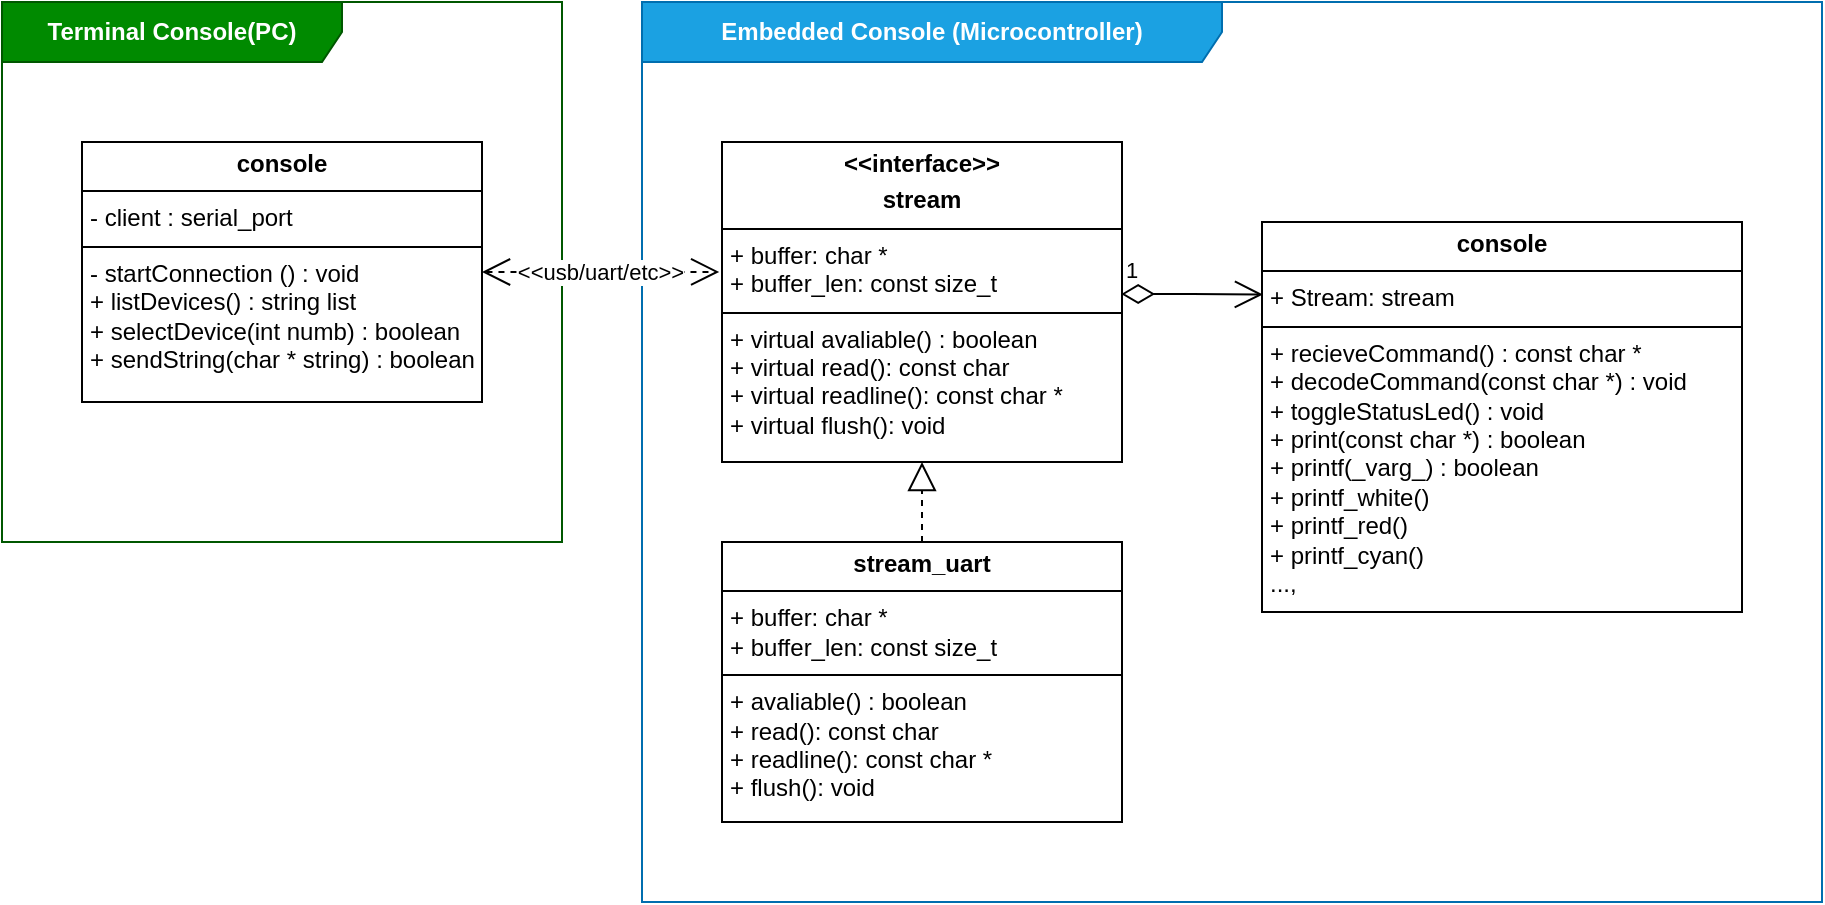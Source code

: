 <mxfile version="27.0.9">
  <diagram name="Seite-1" id="gK9CqOPmSTiKl9Cbzm_7">
    <mxGraphModel dx="1599" dy="464" grid="1" gridSize="10" guides="1" tooltips="1" connect="1" arrows="1" fold="1" page="1" pageScale="1" pageWidth="827" pageHeight="1169" math="0" shadow="0">
      <root>
        <mxCell id="0" />
        <mxCell id="1" parent="0" />
        <mxCell id="uW0vP4QsPIXNi6B0zQZ2-17" value="&lt;span style=&quot;font-weight: 700;&quot;&gt;Embedded Console (Microcontroller)&lt;/span&gt;" style="shape=umlFrame;whiteSpace=wrap;html=1;pointerEvents=0;width=290;height=30;fillColor=#1ba1e2;fontColor=#ffffff;strokeColor=#006EAF;" parent="1" vertex="1">
          <mxGeometry x="80" y="10" width="590" height="450" as="geometry" />
        </mxCell>
        <mxCell id="uW0vP4QsPIXNi6B0zQZ2-18" value="&lt;p style=&quot;margin:0px;margin-top:4px;text-align:center;&quot;&gt;&lt;b&gt;console&lt;/b&gt;&lt;/p&gt;&lt;hr size=&quot;1&quot; style=&quot;border-style:solid;&quot;&gt;&lt;p style=&quot;margin:0px;margin-left:4px;&quot;&gt;+ Stream: stream&lt;br&gt;&lt;/p&gt;&lt;hr size=&quot;1&quot; style=&quot;border-style:solid;&quot;&gt;&lt;p style=&quot;margin:0px;margin-left:4px;&quot;&gt;&lt;span style=&quot;background-color: transparent; color: light-dark(rgb(0, 0, 0), rgb(255, 255, 255));&quot;&gt;+ recieveCommand() : const char *&lt;/span&gt;&lt;/p&gt;&lt;p style=&quot;margin:0px;margin-left:4px;&quot;&gt;+ decodeCommand(const char *) : void&lt;/p&gt;&lt;p style=&quot;margin:0px;margin-left:4px;&quot;&gt;+ toggleStatusLed() : void&lt;/p&gt;&lt;p style=&quot;margin: 0px 0px 0px 4px;&quot;&gt;+ print(const char *) : boolean&lt;/p&gt;&lt;p style=&quot;margin: 0px 0px 0px 4px;&quot;&gt;+ printf(_varg_) : boolean&lt;/p&gt;&lt;p style=&quot;margin: 0px 0px 0px 4px;&quot;&gt;+ printf_white()&lt;/p&gt;&lt;p style=&quot;margin: 0px 0px 0px 4px;&quot;&gt;+ printf_red()&lt;/p&gt;&lt;p style=&quot;margin: 0px 0px 0px 4px;&quot;&gt;+ printf_cyan(&lt;span style=&quot;background-color: transparent; color: light-dark(rgb(0, 0, 0), rgb(255, 255, 255));&quot;&gt;)&lt;/span&gt;&lt;/p&gt;&lt;p style=&quot;margin: 0px 0px 0px 4px;&quot;&gt;&lt;span style=&quot;background-color: transparent; color: light-dark(rgb(0, 0, 0), rgb(255, 255, 255));&quot;&gt;...,&lt;/span&gt;&lt;/p&gt;" style="verticalAlign=top;align=left;overflow=fill;html=1;whiteSpace=wrap;" parent="1" vertex="1">
          <mxGeometry x="390" y="120" width="240" height="195" as="geometry" />
        </mxCell>
        <mxCell id="uW0vP4QsPIXNi6B0zQZ2-19" value="&lt;p style=&quot;margin:0px;margin-top:4px;text-align:center;&quot;&gt;&lt;b&gt;&amp;lt;&amp;lt;interface&amp;gt;&amp;gt;&lt;/b&gt;&lt;/p&gt;&lt;p style=&quot;margin:0px;margin-top:4px;text-align:center;&quot;&gt;&lt;b&gt;stream&lt;/b&gt;&lt;/p&gt;&lt;hr size=&quot;1&quot; style=&quot;border-style:solid;&quot;&gt;&lt;p style=&quot;margin:0px;margin-left:4px;&quot;&gt;+ buffer: char *&lt;br&gt;+ buffer_len: const size_t&lt;/p&gt;&lt;hr size=&quot;1&quot; style=&quot;border-style:solid;&quot;&gt;&lt;p style=&quot;margin:0px;margin-left:4px;&quot;&gt;+ virtual avaliable() : boolean&lt;/p&gt;&lt;p style=&quot;margin:0px;margin-left:4px;&quot;&gt;+ virtual read(): const char&lt;/p&gt;&lt;p style=&quot;margin:0px;margin-left:4px;&quot;&gt;+ virtual readline(): const char *&lt;/p&gt;&lt;p style=&quot;margin:0px;margin-left:4px;&quot;&gt;+ virtual flush(): void&lt;/p&gt;&lt;p style=&quot;margin:0px;margin-left:4px;&quot;&gt;&lt;br&gt;&lt;/p&gt;" style="verticalAlign=top;align=left;overflow=fill;html=1;whiteSpace=wrap;" parent="1" vertex="1">
          <mxGeometry x="120" y="80" width="200" height="160" as="geometry" />
        </mxCell>
        <mxCell id="uW0vP4QsPIXNi6B0zQZ2-21" value="&lt;span style=&quot;font-weight: 700;&quot;&gt;Terminal Console(PC)&lt;/span&gt;" style="shape=umlFrame;whiteSpace=wrap;html=1;pointerEvents=0;width=170;height=30;fillColor=#008a00;fontColor=#ffffff;strokeColor=#005700;" parent="1" vertex="1">
          <mxGeometry x="-240" y="10" width="280" height="270" as="geometry" />
        </mxCell>
        <mxCell id="uW0vP4QsPIXNi6B0zQZ2-23" value="&lt;p style=&quot;margin:0px;margin-top:4px;text-align:center;&quot;&gt;&lt;b&gt;console&lt;/b&gt;&lt;/p&gt;&lt;hr size=&quot;1&quot; style=&quot;border-style:solid;&quot;&gt;&lt;p style=&quot;margin:0px;margin-left:4px;&quot;&gt;- client : serial_port&lt;br&gt;&lt;/p&gt;&lt;hr size=&quot;1&quot; style=&quot;border-style:solid;&quot;&gt;&lt;p style=&quot;margin:0px;margin-left:4px;&quot;&gt;- startConnection () : void&lt;/p&gt;&lt;p style=&quot;margin:0px;margin-left:4px;&quot;&gt;&lt;span style=&quot;background-color: transparent; color: light-dark(rgb(0, 0, 0), rgb(255, 255, 255));&quot;&gt;+ listDevices() : string list&lt;/span&gt;&lt;/p&gt;&lt;p style=&quot;margin:0px;margin-left:4px;&quot;&gt;+ selectDevice(int numb) : boolean&lt;/p&gt;&lt;p style=&quot;margin:0px;margin-left:4px;&quot;&gt;+ sendString(char * string) : boolean&lt;/p&gt;&lt;p style=&quot;margin:0px;margin-left:4px;&quot;&gt;&lt;br&gt;&lt;/p&gt;" style="verticalAlign=top;align=left;overflow=fill;html=1;whiteSpace=wrap;" parent="1" vertex="1">
          <mxGeometry x="-200" y="80" width="200" height="130" as="geometry" />
        </mxCell>
        <mxCell id="Tn3HQb04n4IYKX8cCbWa-1" value="&lt;p style=&quot;margin:0px;margin-top:4px;text-align:center;&quot;&gt;&lt;b&gt;stream_uart&lt;/b&gt;&lt;/p&gt;&lt;hr size=&quot;1&quot; style=&quot;border-style:solid;&quot;&gt;&lt;p style=&quot;margin:0px;margin-left:4px;&quot;&gt;+ buffer: char *&lt;br&gt;+ buffer_len: const size_t&lt;/p&gt;&lt;hr size=&quot;1&quot; style=&quot;border-style:solid;&quot;&gt;&lt;p style=&quot;margin:0px;margin-left:4px;&quot;&gt;+ avaliable() : boolean&lt;/p&gt;&lt;p style=&quot;margin:0px;margin-left:4px;&quot;&gt;+ read(): const char&lt;/p&gt;&lt;p style=&quot;margin:0px;margin-left:4px;&quot;&gt;+ readline(): const char *&lt;/p&gt;&lt;p style=&quot;margin:0px;margin-left:4px;&quot;&gt;+ flush(): void&lt;/p&gt;&lt;p style=&quot;margin:0px;margin-left:4px;&quot;&gt;&lt;br&gt;&lt;/p&gt;" style="verticalAlign=top;align=left;overflow=fill;html=1;whiteSpace=wrap;" vertex="1" parent="1">
          <mxGeometry x="120" y="280" width="200" height="140" as="geometry" />
        </mxCell>
        <mxCell id="Tn3HQb04n4IYKX8cCbWa-4" value="" style="endArrow=block;dashed=1;endFill=0;endSize=12;html=1;rounded=0;entryX=0.5;entryY=1;entryDx=0;entryDy=0;exitX=0.5;exitY=0;exitDx=0;exitDy=0;" edge="1" parent="1" source="Tn3HQb04n4IYKX8cCbWa-1" target="uW0vP4QsPIXNi6B0zQZ2-19">
          <mxGeometry width="160" relative="1" as="geometry">
            <mxPoint x="350" y="160" as="sourcePoint" />
            <mxPoint x="510" y="160" as="targetPoint" />
          </mxGeometry>
        </mxCell>
        <mxCell id="Tn3HQb04n4IYKX8cCbWa-9" value="&amp;lt;&amp;lt;usb/uart/etc&amp;gt;&amp;gt;" style="endArrow=open;endSize=12;dashed=1;html=1;rounded=0;exitX=1;exitY=0.5;exitDx=0;exitDy=0;entryX=-0.007;entryY=0.406;entryDx=0;entryDy=0;entryPerimeter=0;startArrow=open;startFill=0;startSize=12;" edge="1" parent="1" source="uW0vP4QsPIXNi6B0zQZ2-23" target="uW0vP4QsPIXNi6B0zQZ2-19">
          <mxGeometry width="160" relative="1" as="geometry">
            <mxPoint x="-90" y="240" as="sourcePoint" />
            <mxPoint x="70" y="240" as="targetPoint" />
          </mxGeometry>
        </mxCell>
        <mxCell id="Tn3HQb04n4IYKX8cCbWa-14" value="1" style="endArrow=open;html=1;endSize=12;startArrow=diamondThin;startSize=14;startFill=0;edgeStyle=orthogonalEdgeStyle;align=left;verticalAlign=bottom;rounded=0;exitX=0.998;exitY=0.475;exitDx=0;exitDy=0;entryX=0.002;entryY=0.186;entryDx=0;entryDy=0;entryPerimeter=0;exitPerimeter=0;" edge="1" parent="1" source="uW0vP4QsPIXNi6B0zQZ2-19" target="uW0vP4QsPIXNi6B0zQZ2-18">
          <mxGeometry x="-1" y="3" relative="1" as="geometry">
            <mxPoint x="400" y="60" as="sourcePoint" />
            <mxPoint x="560" y="60" as="targetPoint" />
          </mxGeometry>
        </mxCell>
      </root>
    </mxGraphModel>
  </diagram>
</mxfile>
